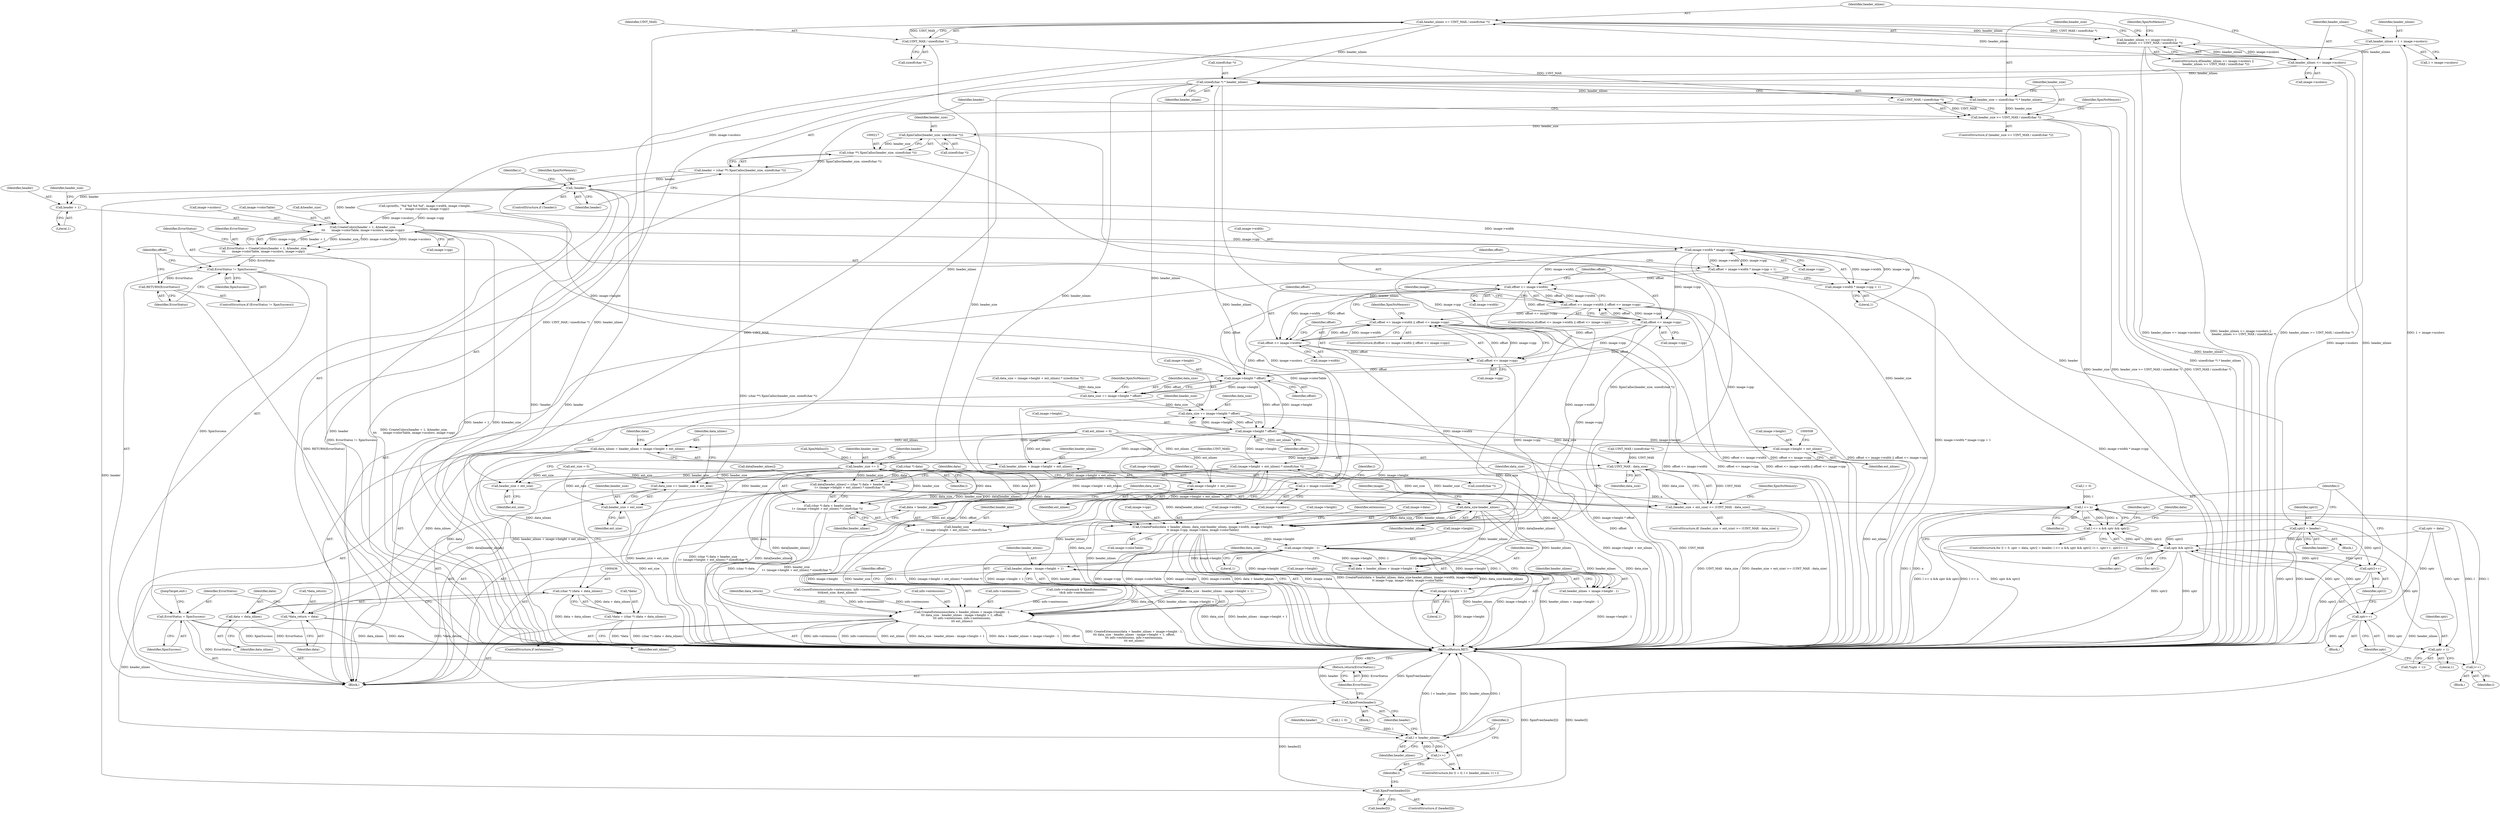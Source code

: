 digraph "0_libXpm_d1167418f0fd02a27f617ec5afd6db053afbe185@API" {
"1000191" [label="(Call,header_nlines >= UINT_MAX / sizeof(char *))"];
"1000186" [label="(Call,header_nlines <= image->ncolors)"];
"1000177" [label="(Call,header_nlines = 1 + image->ncolors)"];
"1000193" [label="(Call,UINT_MAX / sizeof(char *))"];
"1000185" [label="(Call,header_nlines <= image->ncolors ||\n       header_nlines >= UINT_MAX / sizeof(char *))"];
"1000201" [label="(Call,sizeof(char *) * header_nlines)"];
"1000199" [label="(Call,header_size = sizeof(char *) * header_nlines)"];
"1000206" [label="(Call,header_size >= UINT_MAX / sizeof(char *))"];
"1000218" [label="(Call,XpmCalloc(header_size, sizeof(char *)))"];
"1000216" [label="(Call,(char **) XpmCalloc(header_size, sizeof(char *)))"];
"1000214" [label="(Call,header = (char **) XpmCalloc(header_size, sizeof(char *)))"];
"1000223" [label="(Call,!header)"];
"1000309" [label="(Call,CreateColors(header + 1, &header_size,\n\t\t\t       image->colorTable, image->ncolors, image->cpp))"];
"1000307" [label="(Call,ErrorStatus = CreateColors(header + 1, &header_size,\n\t\t\t       image->colorTable, image->ncolors, image->cpp))"];
"1000325" [label="(Call,ErrorStatus != XpmSuccess)"];
"1000328" [label="(Call,RETURN(ErrorStatus))"];
"1000564" [label="(Call,ErrorStatus = XpmSuccess)"];
"1000590" [label="(Return,return(ErrorStatus);)"];
"1000333" [label="(Call,image->width * image->cpp)"];
"1000330" [label="(Call,offset = image->width * image->cpp + 1)"];
"1000343" [label="(Call,offset <= image->width)"];
"1000342" [label="(Call,offset <= image->width || offset <= image->cpp)"];
"1000354" [label="(Call,offset <= image->width || offset <= image->cpp)"];
"1000348" [label="(Call,offset <= image->cpp)"];
"1000355" [label="(Call,offset <= image->width)"];
"1000360" [label="(Call,offset <= image->cpp)"];
"1000394" [label="(Call,image->height * offset)"];
"1000392" [label="(Call,data_size += image->height * offset)"];
"1000401" [label="(Call,data_size += image->height * offset)"];
"1000413" [label="(Call,UINT_MAX - data_size)"];
"1000409" [label="(Call,(header_size + ext_size) >= (UINT_MAX - data_size))"];
"1000418" [label="(Call,data_size += header_size + ext_size)"];
"1000513" [label="(Call,data_size-header_nlines)"];
"1000509" [label="(Call,CreatePixels(data + header_nlines, data_size-header_nlines, image->width, image->height,\n\t\t image->cpp, image->data, image->colorTable))"];
"1000538" [label="(Call,image->height - 1)"];
"1000533" [label="(Call,CreateExtensions(data + header_nlines + image->height - 1,\n\t\t\t data_size - header_nlines - image->height + 1, offset,\n\t\t\t info->extensions, info->nextensions,\n\t\t\t ext_nlines))"];
"1000534" [label="(Call,data + header_nlines + image->height - 1)"];
"1000536" [label="(Call,header_nlines + image->height - 1)"];
"1000545" [label="(Call,header_nlines - image->height + 1)"];
"1000543" [label="(Call,data_size - header_nlines - image->height + 1)"];
"1000575" [label="(Call,l < header_nlines)"];
"1000578" [label="(Call,l++)"];
"1000547" [label="(Call,image->height + 1)"];
"1000403" [label="(Call,image->height * offset)"];
"1000423" [label="(Call,data_nlines = header_nlines + image->height + ext_nlines)"];
"1000435" [label="(Call,(char *) (data + data_nlines))"];
"1000432" [label="(Call,*data = (char *) (data + data_nlines))"];
"1000437" [label="(Call,data + data_nlines)"];
"1000425" [label="(Call,header_nlines + image->height + ext_nlines)"];
"1000427" [label="(Call,image->height + ext_nlines)"];
"1000501" [label="(Call,(image->height + ext_nlines) * sizeof(char *))"];
"1000491" [label="(Call,data[header_nlines] = (char *) data + header_size\n\t+ (image->height + ext_nlines) * sizeof(char *))"];
"1000510" [label="(Call,data + header_nlines)"];
"1000560" [label="(Call,*data_return = data)"];
"1000495" [label="(Call,(char *) data + header_size\n\t+ (image->height + ext_nlines) * sizeof(char *))"];
"1000499" [label="(Call,header_size\n\t+ (image->height + ext_nlines) * sizeof(char *))"];
"1000502" [label="(Call,image->height + ext_nlines)"];
"1000332" [label="(Call,image->width * image->cpp + 1)"];
"1000440" [label="(Call,n = image->ncolors)"];
"1000458" [label="(Call,l <= n)"];
"1000457" [label="(Call,l <= n && sptr && sptr2)"];
"1000465" [label="(Call,l++)"];
"1000310" [label="(Call,header + 1)"];
"1000454" [label="(Call,sptr2 = header)"];
"1000461" [label="(Call,sptr && sptr2)"];
"1000468" [label="(Call,sptr++)"];
"1000480" [label="(Call,sptr + 1)"];
"1000470" [label="(Call,sptr2++)"];
"1000584" [label="(Call,XpmFree(header[l]))"];
"1000588" [label="(Call,XpmFree(header))"];
"1000300" [label="(Call,header_size += l)"];
"1000410" [label="(Call,header_size + ext_size)"];
"1000420" [label="(Call,header_size + ext_size)"];
"1000177" [label="(Call,header_nlines = 1 + image->ncolors)"];
"1000585" [label="(Call,header[l])"];
"1000355" [label="(Call,offset <= image->width)"];
"1000482" [label="(Literal,1)"];
"1000435" [label="(Call,(char *) (data + data_nlines))"];
"1000321" [label="(Call,image->cpp)"];
"1000200" [label="(Identifier,header_size)"];
"1000222" [label="(ControlStructure,if (!header))"];
"1000332" [label="(Call,image->width * image->cpp + 1)"];
"1000500" [label="(Identifier,header_size)"];
"1000314" [label="(Identifier,header_size)"];
"1000432" [label="(Call,*data = (char *) (data + data_nlines))"];
"1000481" [label="(Identifier,sptr)"];
"1000207" [label="(Identifier,header_size)"];
"1000495" [label="(Call,(char *) data + header_size\n\t+ (image->height + ext_nlines) * sizeof(char *))"];
"1000442" [label="(Call,image->ncolors)"];
"1000547" [label="(Call,image->height + 1)"];
"1000348" [label="(Call,offset <= image->cpp)"];
"1000344" [label="(Identifier,offset)"];
"1000544" [label="(Identifier,data_size)"];
"1000404" [label="(Call,image->height)"];
"1000491" [label="(Call,data[header_nlines] = (char *) data + header_size\n\t+ (image->height + ext_nlines) * sizeof(char *))"];
"1000543" [label="(Call,data_size - header_nlines - image->height + 1)"];
"1000433" [label="(Call,*data)"];
"1000545" [label="(Call,header_nlines - image->height + 1)"];
"1000331" [label="(Identifier,offset)"];
"1000507" [label="(Call,sizeof(char *))"];
"1000499" [label="(Call,header_size\n\t+ (image->height + ext_nlines) * sizeof(char *))"];
"1000463" [label="(Identifier,sptr2)"];
"1000178" [label="(Identifier,header_nlines)"];
"1000413" [label="(Call,UINT_MAX - data_size)"];
"1000199" [label="(Call,header_size = sizeof(char *) * header_nlines)"];
"1000522" [label="(Call,image->cpp)"];
"1000580" [label="(ControlStructure,if (header[l]))"];
"1000137" [label="(Call,ext_size = 0)"];
"1000567" [label="(JumpTarget,exit:)"];
"1000516" [label="(Call,image->width)"];
"1000188" [label="(Call,image->ncolors)"];
"1000455" [label="(Identifier,sptr2)"];
"1000410" [label="(Call,header_size + ext_size)"];
"1000305" [label="(Identifier,header)"];
"1000228" [label="(Identifier,s)"];
"1000309" [label="(Call,CreateColors(header + 1, &header_size,\n\t\t\t       image->colorTable, image->ncolors, image->cpp))"];
"1000337" [label="(Call,image->cpp)"];
"1000422" [label="(Identifier,ext_size)"];
"1000356" [label="(Identifier,offset)"];
"1000333" [label="(Call,image->width * image->cpp)"];
"1000371" [label="(Identifier,image)"];
"1000424" [label="(Identifier,data_nlines)"];
"1000561" [label="(Call,*data_return)"];
"1000311" [label="(Identifier,header)"];
"1000343" [label="(Call,offset <= image->width)"];
"1000292" [label="(Call,XpmMalloc(l))"];
"1000219" [label="(Identifier,header_size)"];
"1000328" [label="(Call,RETURN(ErrorStatus))"];
"1000445" [label="(ControlStructure,for (l = 0, sptr = data, sptr2 = header; l <= n && sptr && sptr2; l++, sptr++, sptr2++))"];
"1000394" [label="(Call,image->height * offset)"];
"1000465" [label="(Call,l++)"];
"1000230" [label="(Call,sprintf(s, \"%d %d %d %d\", image->width, image->height,\n\t    image->ncolors, image->cpp))"];
"1000589" [label="(Identifier,header)"];
"1000450" [label="(Block,)"];
"1000310" [label="(Call,header + 1)"];
"1000195" [label="(Call,sizeof(char *))"];
"1000403" [label="(Call,image->height * offset)"];
"1000536" [label="(Call,header_nlines + image->height - 1)"];
"1000179" [label="(Call,1 + image->ncolors)"];
"1000329" [label="(Identifier,ErrorStatus)"];
"1000393" [label="(Identifier,data_size)"];
"1000501" [label="(Call,(image->height + ext_nlines) * sizeof(char *))"];
"1000560" [label="(Call,*data_return = data)"];
"1000325" [label="(Call,ErrorStatus != XpmSuccess)"];
"1000398" [label="(Identifier,offset)"];
"1000205" [label="(ControlStructure,if (header_size >= UINT_MAX / sizeof(char *)))"];
"1000451" [label="(Call,sptr = data)"];
"1000407" [label="(Identifier,offset)"];
"1000419" [label="(Identifier,data_size)"];
"1000313" [label="(Call,&header_size)"];
"1000519" [label="(Call,image->height)"];
"1000434" [label="(Identifier,data)"];
"1000509" [label="(Call,CreatePixels(data + header_nlines, data_size-header_nlines, image->width, image->height,\n\t\t image->cpp, image->data, image->colorTable))"];
"1000466" [label="(Identifier,l)"];
"1000479" [label="(Call,*(sptr + 1))"];
"1000470" [label="(Call,sptr2++)"];
"1000226" [label="(Identifier,XpmNoMemory)"];
"1000551" [label="(Literal,1)"];
"1000440" [label="(Call,n = image->ncolors)"];
"1000459" [label="(Identifier,l)"];
"1000462" [label="(Identifier,sptr)"];
"1000334" [label="(Call,image->width)"];
"1000469" [label="(Identifier,sptr)"];
"1000202" [label="(Call,sizeof(char *))"];
"1000533" [label="(Call,CreateExtensions(data + header_nlines + image->height - 1,\n\t\t\t data_size - header_nlines - image->height + 1, offset,\n\t\t\t info->extensions, info->nextensions,\n\t\t\t ext_nlines))"];
"1000538" [label="(Call,image->height - 1)"];
"1000302" [label="(Identifier,l)"];
"1000438" [label="(Identifier,data)"];
"1000308" [label="(Identifier,ErrorStatus)"];
"1000216" [label="(Call,(char **) XpmCalloc(header_size, sizeof(char *)))"];
"1000590" [label="(Return,return(ErrorStatus);)"];
"1000475" [label="(Identifier,sptr)"];
"1000576" [label="(Identifier,l)"];
"1000184" [label="(ControlStructure,if(header_nlines <= image->ncolors ||\n       header_nlines >= UINT_MAX / sizeof(char *)))"];
"1000141" [label="(Call,ext_nlines = 0)"];
"1000117" [label="(Block,)"];
"1000535" [label="(Identifier,data)"];
"1000582" [label="(Identifier,header)"];
"1000460" [label="(Identifier,n)"];
"1000532" [label="(Identifier,extensions)"];
"1000191" [label="(Call,header_nlines >= UINT_MAX / sizeof(char *))"];
"1000392" [label="(Call,data_size += image->height * offset)"];
"1000301" [label="(Identifier,header_size)"];
"1000441" [label="(Identifier,n)"];
"1000345" [label="(Call,image->width)"];
"1000380" [label="(Call,data_size = (image->height + ext_nlines) * sizeof(char *))"];
"1000395" [label="(Call,image->height)"];
"1000575" [label="(Call,l < header_nlines)"];
"1000307" [label="(Call,ErrorStatus = CreateColors(header + 1, &header_size,\n\t\t\t       image->colorTable, image->ncolors, image->cpp))"];
"1000318" [label="(Call,image->ncolors)"];
"1000414" [label="(Identifier,UINT_MAX)"];
"1000324" [label="(ControlStructure,if (ErrorStatus != XpmSuccess))"];
"1000563" [label="(Identifier,data)"];
"1000192" [label="(Identifier,header_nlines)"];
"1000493" [label="(Identifier,data)"];
"1000457" [label="(Call,l <= n && sptr && sptr2)"];
"1000542" [label="(Literal,1)"];
"1000588" [label="(Call,XpmFree(header))"];
"1000565" [label="(Identifier,ErrorStatus)"];
"1000458" [label="(Call,l <= n)"];
"1000213" [label="(Identifier,XpmNoMemory)"];
"1000456" [label="(Identifier,header)"];
"1000480" [label="(Call,sptr + 1)"];
"1000546" [label="(Identifier,header_nlines)"];
"1000198" [label="(Identifier,XpmNoMemory)"];
"1000426" [label="(Identifier,header_nlines)"];
"1000208" [label="(Call,UINT_MAX / sizeof(char *))"];
"1000418" [label="(Call,data_size += header_size + ext_size)"];
"1000186" [label="(Call,header_nlines <= image->ncolors)"];
"1000315" [label="(Call,image->colorTable)"];
"1000193" [label="(Call,UINT_MAX / sizeof(char *))"];
"1000362" [label="(Call,image->cpp)"];
"1000330" [label="(Call,offset = image->width * image->cpp + 1)"];
"1000400" [label="(Identifier,XpmNoMemory)"];
"1000566" [label="(Identifier,XpmSuccess)"];
"1000366" [label="(Identifier,XpmNoMemory)"];
"1000215" [label="(Identifier,header)"];
"1000512" [label="(Identifier,header_nlines)"];
"1000411" [label="(Identifier,header_size)"];
"1000326" [label="(Identifier,ErrorStatus)"];
"1000454" [label="(Call,sptr2 = header)"];
"1000537" [label="(Identifier,header_nlines)"];
"1000492" [label="(Call,data[header_nlines])"];
"1000511" [label="(Identifier,data)"];
"1000412" [label="(Identifier,ext_size)"];
"1000548" [label="(Call,image->height)"];
"1000185" [label="(Call,header_nlines <= image->ncolors ||\n       header_nlines >= UINT_MAX / sizeof(char *))"];
"1000539" [label="(Call,image->height)"];
"1000423" [label="(Call,data_nlines = header_nlines + image->height + ext_nlines)"];
"1000360" [label="(Call,offset <= image->cpp)"];
"1000417" [label="(Identifier,XpmNoMemory)"];
"1000420" [label="(Call,header_size + ext_size)"];
"1000556" [label="(Call,info->nextensions)"];
"1000341" [label="(ControlStructure,if(offset <= image->width || offset <= image->cpp))"];
"1000204" [label="(Identifier,header_nlines)"];
"1000220" [label="(Call,sizeof(char *))"];
"1000350" [label="(Call,image->cpp)"];
"1000201" [label="(Call,sizeof(char *) * header_nlines)"];
"1000155" [label="(Call,(info->valuemask & XpmExtensions)\n\t&& info->nextensions)"];
"1000431" [label="(Identifier,ext_nlines)"];
"1000572" [label="(Call,l = 0)"];
"1000349" [label="(Identifier,offset)"];
"1000300" [label="(Call,header_size += l)"];
"1000531" [label="(ControlStructure,if (extensions))"];
"1000428" [label="(Call,image->height)"];
"1000401" [label="(Call,data_size += image->height * offset)"];
"1000591" [label="(Identifier,ErrorStatus)"];
"1000357" [label="(Call,image->width)"];
"1000592" [label="(MethodReturn,RET)"];
"1000223" [label="(Call,!header)"];
"1000525" [label="(Call,image->data)"];
"1000559" [label="(Identifier,ext_nlines)"];
"1000513" [label="(Call,data_size-header_nlines)"];
"1000415" [label="(Identifier,data_size)"];
"1000194" [label="(Identifier,UINT_MAX)"];
"1000562" [label="(Identifier,data_return)"];
"1000218" [label="(Call,XpmCalloc(header_size, sizeof(char *)))"];
"1000214" [label="(Call,header = (char **) XpmCalloc(header_size, sizeof(char *)))"];
"1000166" [label="(Call,CountExtensions(info->extensions, info->nextensions,\n\t\t\t&ext_size, &ext_nlines))"];
"1000437" [label="(Call,data + data_nlines)"];
"1000448" [label="(Identifier,l)"];
"1000570" [label="(Block,)"];
"1000327" [label="(Identifier,XpmSuccess)"];
"1000206" [label="(Call,header_size >= UINT_MAX / sizeof(char *))"];
"1000553" [label="(Call,info->extensions)"];
"1000187" [label="(Identifier,header_nlines)"];
"1000571" [label="(ControlStructure,for (l = 0; l < header_nlines; l++))"];
"1000496" [label="(Call,(char *) data)"];
"1000464" [label="(Block,)"];
"1000471" [label="(Identifier,sptr2)"];
"1000514" [label="(Identifier,data_size)"];
"1000502" [label="(Call,image->height + ext_nlines)"];
"1000361" [label="(Identifier,offset)"];
"1000564" [label="(Call,ErrorStatus = XpmSuccess)"];
"1000408" [label="(ControlStructure,if( (header_size + ext_size) >= (UINT_MAX - data_size) ))"];
"1000517" [label="(Identifier,image)"];
"1000224" [label="(Identifier,header)"];
"1000354" [label="(Call,offset <= image->width || offset <= image->cpp)"];
"1000579" [label="(Identifier,l)"];
"1000427" [label="(Call,image->height + ext_nlines)"];
"1000425" [label="(Call,header_nlines + image->height + ext_nlines)"];
"1000447" [label="(Call,l = 0)"];
"1000342" [label="(Call,offset <= image->width || offset <= image->cpp)"];
"1000461" [label="(Call,sptr && sptr2)"];
"1000468" [label="(Call,sptr++)"];
"1000584" [label="(Call,XpmFree(header[l]))"];
"1000374" [label="(Call,UINT_MAX / sizeof(char *))"];
"1000503" [label="(Call,image->height)"];
"1000506" [label="(Identifier,ext_nlines)"];
"1000510" [label="(Call,data + header_nlines)"];
"1000312" [label="(Literal,1)"];
"1000467" [label="(Block,)"];
"1000340" [label="(Literal,1)"];
"1000402" [label="(Identifier,data_size)"];
"1000552" [label="(Identifier,offset)"];
"1000439" [label="(Identifier,data_nlines)"];
"1000353" [label="(ControlStructure,if(offset <= image->width || offset <= image->cpp))"];
"1000515" [label="(Identifier,header_nlines)"];
"1000578" [label="(Call,l++)"];
"1000409" [label="(Call,(header_size + ext_size) >= (UINT_MAX - data_size))"];
"1000528" [label="(Call,image->colorTable)"];
"1000421" [label="(Identifier,header_size)"];
"1000534" [label="(Call,data + header_nlines + image->height - 1)"];
"1000577" [label="(Identifier,header_nlines)"];
"1000191" -> "1000185"  [label="AST: "];
"1000191" -> "1000193"  [label="CFG: "];
"1000192" -> "1000191"  [label="AST: "];
"1000193" -> "1000191"  [label="AST: "];
"1000185" -> "1000191"  [label="CFG: "];
"1000191" -> "1000592"  [label="DDG: UINT_MAX / sizeof(char *)"];
"1000191" -> "1000592"  [label="DDG: header_nlines"];
"1000191" -> "1000185"  [label="DDG: header_nlines"];
"1000191" -> "1000185"  [label="DDG: UINT_MAX / sizeof(char *)"];
"1000186" -> "1000191"  [label="DDG: header_nlines"];
"1000193" -> "1000191"  [label="DDG: UINT_MAX"];
"1000191" -> "1000201"  [label="DDG: header_nlines"];
"1000186" -> "1000185"  [label="AST: "];
"1000186" -> "1000188"  [label="CFG: "];
"1000187" -> "1000186"  [label="AST: "];
"1000188" -> "1000186"  [label="AST: "];
"1000192" -> "1000186"  [label="CFG: "];
"1000185" -> "1000186"  [label="CFG: "];
"1000186" -> "1000592"  [label="DDG: image->ncolors"];
"1000186" -> "1000592"  [label="DDG: header_nlines"];
"1000186" -> "1000185"  [label="DDG: header_nlines"];
"1000186" -> "1000185"  [label="DDG: image->ncolors"];
"1000177" -> "1000186"  [label="DDG: header_nlines"];
"1000186" -> "1000201"  [label="DDG: header_nlines"];
"1000186" -> "1000230"  [label="DDG: image->ncolors"];
"1000177" -> "1000117"  [label="AST: "];
"1000177" -> "1000179"  [label="CFG: "];
"1000178" -> "1000177"  [label="AST: "];
"1000179" -> "1000177"  [label="AST: "];
"1000187" -> "1000177"  [label="CFG: "];
"1000177" -> "1000592"  [label="DDG: 1 + image->ncolors"];
"1000193" -> "1000195"  [label="CFG: "];
"1000194" -> "1000193"  [label="AST: "];
"1000195" -> "1000193"  [label="AST: "];
"1000193" -> "1000592"  [label="DDG: UINT_MAX"];
"1000193" -> "1000208"  [label="DDG: UINT_MAX"];
"1000185" -> "1000184"  [label="AST: "];
"1000198" -> "1000185"  [label="CFG: "];
"1000200" -> "1000185"  [label="CFG: "];
"1000185" -> "1000592"  [label="DDG: header_nlines <= image->ncolors"];
"1000185" -> "1000592"  [label="DDG: header_nlines <= image->ncolors ||\n       header_nlines >= UINT_MAX / sizeof(char *)"];
"1000185" -> "1000592"  [label="DDG: header_nlines >= UINT_MAX / sizeof(char *)"];
"1000201" -> "1000199"  [label="AST: "];
"1000201" -> "1000204"  [label="CFG: "];
"1000202" -> "1000201"  [label="AST: "];
"1000204" -> "1000201"  [label="AST: "];
"1000199" -> "1000201"  [label="CFG: "];
"1000201" -> "1000592"  [label="DDG: header_nlines"];
"1000201" -> "1000199"  [label="DDG: header_nlines"];
"1000201" -> "1000423"  [label="DDG: header_nlines"];
"1000201" -> "1000425"  [label="DDG: header_nlines"];
"1000201" -> "1000509"  [label="DDG: header_nlines"];
"1000201" -> "1000510"  [label="DDG: header_nlines"];
"1000201" -> "1000513"  [label="DDG: header_nlines"];
"1000199" -> "1000117"  [label="AST: "];
"1000200" -> "1000199"  [label="AST: "];
"1000207" -> "1000199"  [label="CFG: "];
"1000199" -> "1000592"  [label="DDG: sizeof(char *) * header_nlines"];
"1000199" -> "1000206"  [label="DDG: header_size"];
"1000206" -> "1000205"  [label="AST: "];
"1000206" -> "1000208"  [label="CFG: "];
"1000207" -> "1000206"  [label="AST: "];
"1000208" -> "1000206"  [label="AST: "];
"1000213" -> "1000206"  [label="CFG: "];
"1000215" -> "1000206"  [label="CFG: "];
"1000206" -> "1000592"  [label="DDG: header_size >= UINT_MAX / sizeof(char *)"];
"1000206" -> "1000592"  [label="DDG: UINT_MAX / sizeof(char *)"];
"1000206" -> "1000592"  [label="DDG: header_size"];
"1000208" -> "1000206"  [label="DDG: UINT_MAX"];
"1000206" -> "1000218"  [label="DDG: header_size"];
"1000218" -> "1000216"  [label="AST: "];
"1000218" -> "1000220"  [label="CFG: "];
"1000219" -> "1000218"  [label="AST: "];
"1000220" -> "1000218"  [label="AST: "];
"1000216" -> "1000218"  [label="CFG: "];
"1000218" -> "1000592"  [label="DDG: header_size"];
"1000218" -> "1000216"  [label="DDG: header_size"];
"1000218" -> "1000300"  [label="DDG: header_size"];
"1000216" -> "1000214"  [label="AST: "];
"1000217" -> "1000216"  [label="AST: "];
"1000214" -> "1000216"  [label="CFG: "];
"1000216" -> "1000592"  [label="DDG: XpmCalloc(header_size, sizeof(char *))"];
"1000216" -> "1000214"  [label="DDG: XpmCalloc(header_size, sizeof(char *))"];
"1000214" -> "1000117"  [label="AST: "];
"1000215" -> "1000214"  [label="AST: "];
"1000224" -> "1000214"  [label="CFG: "];
"1000214" -> "1000592"  [label="DDG: (char **) XpmCalloc(header_size, sizeof(char *))"];
"1000214" -> "1000223"  [label="DDG: header"];
"1000223" -> "1000222"  [label="AST: "];
"1000223" -> "1000224"  [label="CFG: "];
"1000224" -> "1000223"  [label="AST: "];
"1000226" -> "1000223"  [label="CFG: "];
"1000228" -> "1000223"  [label="CFG: "];
"1000223" -> "1000592"  [label="DDG: !header"];
"1000223" -> "1000592"  [label="DDG: header"];
"1000223" -> "1000309"  [label="DDG: header"];
"1000223" -> "1000310"  [label="DDG: header"];
"1000223" -> "1000454"  [label="DDG: header"];
"1000223" -> "1000584"  [label="DDG: header"];
"1000223" -> "1000588"  [label="DDG: header"];
"1000309" -> "1000307"  [label="AST: "];
"1000309" -> "1000321"  [label="CFG: "];
"1000310" -> "1000309"  [label="AST: "];
"1000313" -> "1000309"  [label="AST: "];
"1000315" -> "1000309"  [label="AST: "];
"1000318" -> "1000309"  [label="AST: "];
"1000321" -> "1000309"  [label="AST: "];
"1000307" -> "1000309"  [label="CFG: "];
"1000309" -> "1000592"  [label="DDG: header + 1"];
"1000309" -> "1000592"  [label="DDG: &header_size"];
"1000309" -> "1000307"  [label="DDG: image->cpp"];
"1000309" -> "1000307"  [label="DDG: header + 1"];
"1000309" -> "1000307"  [label="DDG: &header_size"];
"1000309" -> "1000307"  [label="DDG: image->colorTable"];
"1000309" -> "1000307"  [label="DDG: image->ncolors"];
"1000230" -> "1000309"  [label="DDG: image->ncolors"];
"1000230" -> "1000309"  [label="DDG: image->cpp"];
"1000309" -> "1000333"  [label="DDG: image->cpp"];
"1000309" -> "1000440"  [label="DDG: image->ncolors"];
"1000309" -> "1000509"  [label="DDG: image->colorTable"];
"1000307" -> "1000117"  [label="AST: "];
"1000308" -> "1000307"  [label="AST: "];
"1000326" -> "1000307"  [label="CFG: "];
"1000307" -> "1000592"  [label="DDG: CreateColors(header + 1, &header_size,\n\t\t\t       image->colorTable, image->ncolors, image->cpp)"];
"1000307" -> "1000325"  [label="DDG: ErrorStatus"];
"1000325" -> "1000324"  [label="AST: "];
"1000325" -> "1000327"  [label="CFG: "];
"1000326" -> "1000325"  [label="AST: "];
"1000327" -> "1000325"  [label="AST: "];
"1000329" -> "1000325"  [label="CFG: "];
"1000331" -> "1000325"  [label="CFG: "];
"1000325" -> "1000592"  [label="DDG: ErrorStatus != XpmSuccess"];
"1000325" -> "1000328"  [label="DDG: ErrorStatus"];
"1000325" -> "1000564"  [label="DDG: XpmSuccess"];
"1000328" -> "1000324"  [label="AST: "];
"1000328" -> "1000329"  [label="CFG: "];
"1000329" -> "1000328"  [label="AST: "];
"1000331" -> "1000328"  [label="CFG: "];
"1000328" -> "1000592"  [label="DDG: RETURN(ErrorStatus)"];
"1000564" -> "1000117"  [label="AST: "];
"1000564" -> "1000566"  [label="CFG: "];
"1000565" -> "1000564"  [label="AST: "];
"1000566" -> "1000564"  [label="AST: "];
"1000567" -> "1000564"  [label="CFG: "];
"1000564" -> "1000592"  [label="DDG: XpmSuccess"];
"1000564" -> "1000592"  [label="DDG: ErrorStatus"];
"1000564" -> "1000590"  [label="DDG: ErrorStatus"];
"1000590" -> "1000117"  [label="AST: "];
"1000590" -> "1000591"  [label="CFG: "];
"1000591" -> "1000590"  [label="AST: "];
"1000592" -> "1000590"  [label="CFG: "];
"1000590" -> "1000592"  [label="DDG: <RET>"];
"1000591" -> "1000590"  [label="DDG: ErrorStatus"];
"1000333" -> "1000332"  [label="AST: "];
"1000333" -> "1000337"  [label="CFG: "];
"1000334" -> "1000333"  [label="AST: "];
"1000337" -> "1000333"  [label="AST: "];
"1000340" -> "1000333"  [label="CFG: "];
"1000333" -> "1000330"  [label="DDG: image->width"];
"1000333" -> "1000330"  [label="DDG: image->cpp"];
"1000333" -> "1000332"  [label="DDG: image->width"];
"1000333" -> "1000332"  [label="DDG: image->cpp"];
"1000230" -> "1000333"  [label="DDG: image->width"];
"1000333" -> "1000343"  [label="DDG: image->width"];
"1000333" -> "1000348"  [label="DDG: image->cpp"];
"1000333" -> "1000360"  [label="DDG: image->cpp"];
"1000333" -> "1000509"  [label="DDG: image->cpp"];
"1000330" -> "1000117"  [label="AST: "];
"1000330" -> "1000332"  [label="CFG: "];
"1000331" -> "1000330"  [label="AST: "];
"1000332" -> "1000330"  [label="AST: "];
"1000344" -> "1000330"  [label="CFG: "];
"1000330" -> "1000592"  [label="DDG: image->width * image->cpp + 1"];
"1000330" -> "1000343"  [label="DDG: offset"];
"1000343" -> "1000342"  [label="AST: "];
"1000343" -> "1000345"  [label="CFG: "];
"1000344" -> "1000343"  [label="AST: "];
"1000345" -> "1000343"  [label="AST: "];
"1000349" -> "1000343"  [label="CFG: "];
"1000342" -> "1000343"  [label="CFG: "];
"1000343" -> "1000342"  [label="DDG: offset"];
"1000343" -> "1000342"  [label="DDG: image->width"];
"1000343" -> "1000348"  [label="DDG: offset"];
"1000343" -> "1000355"  [label="DDG: offset"];
"1000343" -> "1000355"  [label="DDG: image->width"];
"1000343" -> "1000394"  [label="DDG: offset"];
"1000343" -> "1000509"  [label="DDG: image->width"];
"1000342" -> "1000341"  [label="AST: "];
"1000342" -> "1000348"  [label="CFG: "];
"1000348" -> "1000342"  [label="AST: "];
"1000356" -> "1000342"  [label="CFG: "];
"1000371" -> "1000342"  [label="CFG: "];
"1000342" -> "1000592"  [label="DDG: offset <= image->width"];
"1000342" -> "1000592"  [label="DDG: offset <= image->cpp"];
"1000342" -> "1000592"  [label="DDG: offset <= image->width || offset <= image->cpp"];
"1000348" -> "1000342"  [label="DDG: offset"];
"1000348" -> "1000342"  [label="DDG: image->cpp"];
"1000342" -> "1000354"  [label="DDG: offset <= image->cpp"];
"1000354" -> "1000353"  [label="AST: "];
"1000354" -> "1000355"  [label="CFG: "];
"1000354" -> "1000360"  [label="CFG: "];
"1000355" -> "1000354"  [label="AST: "];
"1000360" -> "1000354"  [label="AST: "];
"1000366" -> "1000354"  [label="CFG: "];
"1000371" -> "1000354"  [label="CFG: "];
"1000354" -> "1000592"  [label="DDG: offset <= image->cpp"];
"1000354" -> "1000592"  [label="DDG: offset <= image->width || offset <= image->cpp"];
"1000354" -> "1000592"  [label="DDG: offset <= image->width"];
"1000355" -> "1000354"  [label="DDG: offset"];
"1000355" -> "1000354"  [label="DDG: image->width"];
"1000360" -> "1000354"  [label="DDG: offset"];
"1000360" -> "1000354"  [label="DDG: image->cpp"];
"1000348" -> "1000350"  [label="CFG: "];
"1000349" -> "1000348"  [label="AST: "];
"1000350" -> "1000348"  [label="AST: "];
"1000348" -> "1000355"  [label="DDG: offset"];
"1000348" -> "1000360"  [label="DDG: image->cpp"];
"1000348" -> "1000394"  [label="DDG: offset"];
"1000348" -> "1000509"  [label="DDG: image->cpp"];
"1000355" -> "1000357"  [label="CFG: "];
"1000356" -> "1000355"  [label="AST: "];
"1000357" -> "1000355"  [label="AST: "];
"1000361" -> "1000355"  [label="CFG: "];
"1000355" -> "1000360"  [label="DDG: offset"];
"1000355" -> "1000394"  [label="DDG: offset"];
"1000355" -> "1000509"  [label="DDG: image->width"];
"1000360" -> "1000362"  [label="CFG: "];
"1000361" -> "1000360"  [label="AST: "];
"1000362" -> "1000360"  [label="AST: "];
"1000360" -> "1000394"  [label="DDG: offset"];
"1000360" -> "1000509"  [label="DDG: image->cpp"];
"1000394" -> "1000392"  [label="AST: "];
"1000394" -> "1000398"  [label="CFG: "];
"1000395" -> "1000394"  [label="AST: "];
"1000398" -> "1000394"  [label="AST: "];
"1000392" -> "1000394"  [label="CFG: "];
"1000394" -> "1000392"  [label="DDG: image->height"];
"1000394" -> "1000392"  [label="DDG: offset"];
"1000230" -> "1000394"  [label="DDG: image->height"];
"1000394" -> "1000403"  [label="DDG: image->height"];
"1000394" -> "1000403"  [label="DDG: offset"];
"1000392" -> "1000117"  [label="AST: "];
"1000393" -> "1000392"  [label="AST: "];
"1000400" -> "1000392"  [label="CFG: "];
"1000380" -> "1000392"  [label="DDG: data_size"];
"1000392" -> "1000401"  [label="DDG: data_size"];
"1000401" -> "1000117"  [label="AST: "];
"1000401" -> "1000403"  [label="CFG: "];
"1000402" -> "1000401"  [label="AST: "];
"1000403" -> "1000401"  [label="AST: "];
"1000411" -> "1000401"  [label="CFG: "];
"1000401" -> "1000592"  [label="DDG: image->height * offset"];
"1000403" -> "1000401"  [label="DDG: image->height"];
"1000403" -> "1000401"  [label="DDG: offset"];
"1000401" -> "1000413"  [label="DDG: data_size"];
"1000413" -> "1000409"  [label="AST: "];
"1000413" -> "1000415"  [label="CFG: "];
"1000414" -> "1000413"  [label="AST: "];
"1000415" -> "1000413"  [label="AST: "];
"1000409" -> "1000413"  [label="CFG: "];
"1000413" -> "1000592"  [label="DDG: UINT_MAX"];
"1000413" -> "1000409"  [label="DDG: UINT_MAX"];
"1000413" -> "1000409"  [label="DDG: data_size"];
"1000374" -> "1000413"  [label="DDG: UINT_MAX"];
"1000413" -> "1000418"  [label="DDG: data_size"];
"1000409" -> "1000408"  [label="AST: "];
"1000410" -> "1000409"  [label="AST: "];
"1000417" -> "1000409"  [label="CFG: "];
"1000419" -> "1000409"  [label="CFG: "];
"1000409" -> "1000592"  [label="DDG: (header_size + ext_size) >= (UINT_MAX - data_size)"];
"1000409" -> "1000592"  [label="DDG: UINT_MAX - data_size"];
"1000300" -> "1000409"  [label="DDG: header_size"];
"1000137" -> "1000409"  [label="DDG: ext_size"];
"1000418" -> "1000117"  [label="AST: "];
"1000418" -> "1000420"  [label="CFG: "];
"1000419" -> "1000418"  [label="AST: "];
"1000420" -> "1000418"  [label="AST: "];
"1000424" -> "1000418"  [label="CFG: "];
"1000418" -> "1000592"  [label="DDG: header_size + ext_size"];
"1000300" -> "1000418"  [label="DDG: header_size"];
"1000137" -> "1000418"  [label="DDG: ext_size"];
"1000418" -> "1000513"  [label="DDG: data_size"];
"1000513" -> "1000509"  [label="AST: "];
"1000513" -> "1000515"  [label="CFG: "];
"1000514" -> "1000513"  [label="AST: "];
"1000515" -> "1000513"  [label="AST: "];
"1000517" -> "1000513"  [label="CFG: "];
"1000513" -> "1000592"  [label="DDG: data_size"];
"1000513" -> "1000592"  [label="DDG: header_nlines"];
"1000513" -> "1000509"  [label="DDG: data_size"];
"1000513" -> "1000509"  [label="DDG: header_nlines"];
"1000513" -> "1000533"  [label="DDG: header_nlines"];
"1000513" -> "1000534"  [label="DDG: header_nlines"];
"1000513" -> "1000536"  [label="DDG: header_nlines"];
"1000513" -> "1000543"  [label="DDG: data_size"];
"1000513" -> "1000545"  [label="DDG: header_nlines"];
"1000513" -> "1000575"  [label="DDG: header_nlines"];
"1000509" -> "1000117"  [label="AST: "];
"1000509" -> "1000528"  [label="CFG: "];
"1000510" -> "1000509"  [label="AST: "];
"1000516" -> "1000509"  [label="AST: "];
"1000519" -> "1000509"  [label="AST: "];
"1000522" -> "1000509"  [label="AST: "];
"1000525" -> "1000509"  [label="AST: "];
"1000528" -> "1000509"  [label="AST: "];
"1000532" -> "1000509"  [label="CFG: "];
"1000509" -> "1000592"  [label="DDG: image->data"];
"1000509" -> "1000592"  [label="DDG: CreatePixels(data + header_nlines, data_size-header_nlines, image->width, image->height,\n\t\t image->cpp, image->data, image->colorTable)"];
"1000509" -> "1000592"  [label="DDG: data_size-header_nlines"];
"1000509" -> "1000592"  [label="DDG: image->cpp"];
"1000509" -> "1000592"  [label="DDG: image->colorTable"];
"1000509" -> "1000592"  [label="DDG: image->height"];
"1000509" -> "1000592"  [label="DDG: image->width"];
"1000509" -> "1000592"  [label="DDG: data + header_nlines"];
"1000496" -> "1000509"  [label="DDG: data"];
"1000491" -> "1000509"  [label="DDG: data[header_nlines]"];
"1000403" -> "1000509"  [label="DDG: image->height"];
"1000509" -> "1000538"  [label="DDG: image->height"];
"1000538" -> "1000536"  [label="AST: "];
"1000538" -> "1000542"  [label="CFG: "];
"1000539" -> "1000538"  [label="AST: "];
"1000542" -> "1000538"  [label="AST: "];
"1000536" -> "1000538"  [label="CFG: "];
"1000538" -> "1000533"  [label="DDG: image->height"];
"1000538" -> "1000533"  [label="DDG: 1"];
"1000538" -> "1000534"  [label="DDG: image->height"];
"1000538" -> "1000534"  [label="DDG: 1"];
"1000538" -> "1000536"  [label="DDG: image->height"];
"1000538" -> "1000536"  [label="DDG: 1"];
"1000538" -> "1000545"  [label="DDG: image->height"];
"1000538" -> "1000547"  [label="DDG: image->height"];
"1000533" -> "1000531"  [label="AST: "];
"1000533" -> "1000559"  [label="CFG: "];
"1000534" -> "1000533"  [label="AST: "];
"1000543" -> "1000533"  [label="AST: "];
"1000552" -> "1000533"  [label="AST: "];
"1000553" -> "1000533"  [label="AST: "];
"1000556" -> "1000533"  [label="AST: "];
"1000559" -> "1000533"  [label="AST: "];
"1000562" -> "1000533"  [label="CFG: "];
"1000533" -> "1000592"  [label="DDG: CreateExtensions(data + header_nlines + image->height - 1,\n\t\t\t data_size - header_nlines - image->height + 1, offset,\n\t\t\t info->extensions, info->nextensions,\n\t\t\t ext_nlines)"];
"1000533" -> "1000592"  [label="DDG: info->extensions"];
"1000533" -> "1000592"  [label="DDG: info->nextensions"];
"1000533" -> "1000592"  [label="DDG: ext_nlines"];
"1000533" -> "1000592"  [label="DDG: data_size - header_nlines - image->height + 1"];
"1000533" -> "1000592"  [label="DDG: data + header_nlines + image->height - 1"];
"1000533" -> "1000592"  [label="DDG: offset"];
"1000491" -> "1000533"  [label="DDG: data[header_nlines]"];
"1000496" -> "1000533"  [label="DDG: data"];
"1000543" -> "1000533"  [label="DDG: data_size"];
"1000543" -> "1000533"  [label="DDG: header_nlines - image->height + 1"];
"1000403" -> "1000533"  [label="DDG: offset"];
"1000166" -> "1000533"  [label="DDG: info->extensions"];
"1000166" -> "1000533"  [label="DDG: info->nextensions"];
"1000155" -> "1000533"  [label="DDG: info->nextensions"];
"1000141" -> "1000533"  [label="DDG: ext_nlines"];
"1000534" -> "1000536"  [label="CFG: "];
"1000535" -> "1000534"  [label="AST: "];
"1000536" -> "1000534"  [label="AST: "];
"1000544" -> "1000534"  [label="CFG: "];
"1000534" -> "1000592"  [label="DDG: header_nlines + image->height - 1"];
"1000491" -> "1000534"  [label="DDG: data[header_nlines]"];
"1000496" -> "1000534"  [label="DDG: data"];
"1000537" -> "1000536"  [label="AST: "];
"1000536" -> "1000592"  [label="DDG: image->height - 1"];
"1000545" -> "1000543"  [label="AST: "];
"1000545" -> "1000547"  [label="CFG: "];
"1000546" -> "1000545"  [label="AST: "];
"1000547" -> "1000545"  [label="AST: "];
"1000543" -> "1000545"  [label="CFG: "];
"1000545" -> "1000592"  [label="DDG: header_nlines"];
"1000545" -> "1000592"  [label="DDG: image->height + 1"];
"1000545" -> "1000543"  [label="DDG: header_nlines"];
"1000545" -> "1000543"  [label="DDG: image->height + 1"];
"1000545" -> "1000575"  [label="DDG: header_nlines"];
"1000544" -> "1000543"  [label="AST: "];
"1000552" -> "1000543"  [label="CFG: "];
"1000543" -> "1000592"  [label="DDG: header_nlines - image->height + 1"];
"1000543" -> "1000592"  [label="DDG: data_size"];
"1000575" -> "1000571"  [label="AST: "];
"1000575" -> "1000577"  [label="CFG: "];
"1000576" -> "1000575"  [label="AST: "];
"1000577" -> "1000575"  [label="AST: "];
"1000582" -> "1000575"  [label="CFG: "];
"1000589" -> "1000575"  [label="CFG: "];
"1000575" -> "1000592"  [label="DDG: l < header_nlines"];
"1000575" -> "1000592"  [label="DDG: header_nlines"];
"1000575" -> "1000592"  [label="DDG: l"];
"1000578" -> "1000575"  [label="DDG: l"];
"1000572" -> "1000575"  [label="DDG: l"];
"1000575" -> "1000578"  [label="DDG: l"];
"1000578" -> "1000571"  [label="AST: "];
"1000578" -> "1000579"  [label="CFG: "];
"1000579" -> "1000578"  [label="AST: "];
"1000576" -> "1000578"  [label="CFG: "];
"1000547" -> "1000551"  [label="CFG: "];
"1000548" -> "1000547"  [label="AST: "];
"1000551" -> "1000547"  [label="AST: "];
"1000547" -> "1000592"  [label="DDG: image->height"];
"1000403" -> "1000407"  [label="CFG: "];
"1000404" -> "1000403"  [label="AST: "];
"1000407" -> "1000403"  [label="AST: "];
"1000403" -> "1000592"  [label="DDG: offset"];
"1000403" -> "1000423"  [label="DDG: image->height"];
"1000403" -> "1000425"  [label="DDG: image->height"];
"1000403" -> "1000427"  [label="DDG: image->height"];
"1000403" -> "1000501"  [label="DDG: image->height"];
"1000403" -> "1000502"  [label="DDG: image->height"];
"1000423" -> "1000117"  [label="AST: "];
"1000423" -> "1000425"  [label="CFG: "];
"1000424" -> "1000423"  [label="AST: "];
"1000425" -> "1000423"  [label="AST: "];
"1000434" -> "1000423"  [label="CFG: "];
"1000423" -> "1000592"  [label="DDG: header_nlines + image->height + ext_nlines"];
"1000141" -> "1000423"  [label="DDG: ext_nlines"];
"1000423" -> "1000435"  [label="DDG: data_nlines"];
"1000423" -> "1000437"  [label="DDG: data_nlines"];
"1000435" -> "1000432"  [label="AST: "];
"1000435" -> "1000437"  [label="CFG: "];
"1000436" -> "1000435"  [label="AST: "];
"1000437" -> "1000435"  [label="AST: "];
"1000432" -> "1000435"  [label="CFG: "];
"1000435" -> "1000592"  [label="DDG: data + data_nlines"];
"1000435" -> "1000432"  [label="DDG: data + data_nlines"];
"1000432" -> "1000117"  [label="AST: "];
"1000433" -> "1000432"  [label="AST: "];
"1000441" -> "1000432"  [label="CFG: "];
"1000432" -> "1000592"  [label="DDG: *data"];
"1000432" -> "1000592"  [label="DDG: (char *) (data + data_nlines)"];
"1000437" -> "1000439"  [label="CFG: "];
"1000438" -> "1000437"  [label="AST: "];
"1000439" -> "1000437"  [label="AST: "];
"1000437" -> "1000592"  [label="DDG: data_nlines"];
"1000425" -> "1000427"  [label="CFG: "];
"1000426" -> "1000425"  [label="AST: "];
"1000427" -> "1000425"  [label="AST: "];
"1000141" -> "1000425"  [label="DDG: ext_nlines"];
"1000427" -> "1000431"  [label="CFG: "];
"1000428" -> "1000427"  [label="AST: "];
"1000431" -> "1000427"  [label="AST: "];
"1000141" -> "1000427"  [label="DDG: ext_nlines"];
"1000501" -> "1000499"  [label="AST: "];
"1000501" -> "1000507"  [label="CFG: "];
"1000502" -> "1000501"  [label="AST: "];
"1000507" -> "1000501"  [label="AST: "];
"1000499" -> "1000501"  [label="CFG: "];
"1000501" -> "1000592"  [label="DDG: image->height + ext_nlines"];
"1000501" -> "1000491"  [label="DDG: image->height + ext_nlines"];
"1000501" -> "1000495"  [label="DDG: image->height + ext_nlines"];
"1000501" -> "1000499"  [label="DDG: image->height + ext_nlines"];
"1000141" -> "1000501"  [label="DDG: ext_nlines"];
"1000491" -> "1000117"  [label="AST: "];
"1000491" -> "1000495"  [label="CFG: "];
"1000492" -> "1000491"  [label="AST: "];
"1000495" -> "1000491"  [label="AST: "];
"1000511" -> "1000491"  [label="CFG: "];
"1000491" -> "1000592"  [label="DDG: (char *) data + header_size\n\t+ (image->height + ext_nlines) * sizeof(char *)"];
"1000491" -> "1000592"  [label="DDG: data[header_nlines]"];
"1000496" -> "1000491"  [label="DDG: data"];
"1000300" -> "1000491"  [label="DDG: header_size"];
"1000491" -> "1000510"  [label="DDG: data[header_nlines]"];
"1000491" -> "1000560"  [label="DDG: data[header_nlines]"];
"1000510" -> "1000512"  [label="CFG: "];
"1000511" -> "1000510"  [label="AST: "];
"1000512" -> "1000510"  [label="AST: "];
"1000514" -> "1000510"  [label="CFG: "];
"1000496" -> "1000510"  [label="DDG: data"];
"1000560" -> "1000117"  [label="AST: "];
"1000560" -> "1000563"  [label="CFG: "];
"1000561" -> "1000560"  [label="AST: "];
"1000563" -> "1000560"  [label="AST: "];
"1000565" -> "1000560"  [label="CFG: "];
"1000560" -> "1000592"  [label="DDG: data"];
"1000560" -> "1000592"  [label="DDG: *data_return"];
"1000496" -> "1000560"  [label="DDG: data"];
"1000495" -> "1000499"  [label="CFG: "];
"1000496" -> "1000495"  [label="AST: "];
"1000499" -> "1000495"  [label="AST: "];
"1000495" -> "1000592"  [label="DDG: (char *) data"];
"1000495" -> "1000592"  [label="DDG: header_size\n\t+ (image->height + ext_nlines) * sizeof(char *)"];
"1000496" -> "1000495"  [label="DDG: data"];
"1000300" -> "1000495"  [label="DDG: header_size"];
"1000500" -> "1000499"  [label="AST: "];
"1000499" -> "1000592"  [label="DDG: header_size"];
"1000499" -> "1000592"  [label="DDG: (image->height + ext_nlines) * sizeof(char *)"];
"1000300" -> "1000499"  [label="DDG: header_size"];
"1000502" -> "1000506"  [label="CFG: "];
"1000503" -> "1000502"  [label="AST: "];
"1000506" -> "1000502"  [label="AST: "];
"1000508" -> "1000502"  [label="CFG: "];
"1000502" -> "1000592"  [label="DDG: ext_nlines"];
"1000141" -> "1000502"  [label="DDG: ext_nlines"];
"1000332" -> "1000340"  [label="CFG: "];
"1000340" -> "1000332"  [label="AST: "];
"1000332" -> "1000592"  [label="DDG: image->width * image->cpp"];
"1000440" -> "1000117"  [label="AST: "];
"1000440" -> "1000442"  [label="CFG: "];
"1000441" -> "1000440"  [label="AST: "];
"1000442" -> "1000440"  [label="AST: "];
"1000448" -> "1000440"  [label="CFG: "];
"1000440" -> "1000592"  [label="DDG: image->ncolors"];
"1000440" -> "1000458"  [label="DDG: n"];
"1000458" -> "1000457"  [label="AST: "];
"1000458" -> "1000460"  [label="CFG: "];
"1000459" -> "1000458"  [label="AST: "];
"1000460" -> "1000458"  [label="AST: "];
"1000462" -> "1000458"  [label="CFG: "];
"1000457" -> "1000458"  [label="CFG: "];
"1000458" -> "1000592"  [label="DDG: n"];
"1000458" -> "1000592"  [label="DDG: l"];
"1000458" -> "1000457"  [label="DDG: l"];
"1000458" -> "1000457"  [label="DDG: n"];
"1000447" -> "1000458"  [label="DDG: l"];
"1000465" -> "1000458"  [label="DDG: l"];
"1000458" -> "1000465"  [label="DDG: l"];
"1000457" -> "1000445"  [label="AST: "];
"1000457" -> "1000461"  [label="CFG: "];
"1000461" -> "1000457"  [label="AST: "];
"1000475" -> "1000457"  [label="CFG: "];
"1000493" -> "1000457"  [label="CFG: "];
"1000457" -> "1000592"  [label="DDG: sptr && sptr2"];
"1000457" -> "1000592"  [label="DDG: l <= n && sptr && sptr2"];
"1000457" -> "1000592"  [label="DDG: l <= n"];
"1000461" -> "1000457"  [label="DDG: sptr"];
"1000461" -> "1000457"  [label="DDG: sptr2"];
"1000465" -> "1000464"  [label="AST: "];
"1000465" -> "1000466"  [label="CFG: "];
"1000466" -> "1000465"  [label="AST: "];
"1000469" -> "1000465"  [label="CFG: "];
"1000310" -> "1000312"  [label="CFG: "];
"1000311" -> "1000310"  [label="AST: "];
"1000312" -> "1000310"  [label="AST: "];
"1000314" -> "1000310"  [label="CFG: "];
"1000454" -> "1000450"  [label="AST: "];
"1000454" -> "1000456"  [label="CFG: "];
"1000455" -> "1000454"  [label="AST: "];
"1000456" -> "1000454"  [label="AST: "];
"1000459" -> "1000454"  [label="CFG: "];
"1000454" -> "1000592"  [label="DDG: sptr2"];
"1000454" -> "1000592"  [label="DDG: header"];
"1000454" -> "1000461"  [label="DDG: sptr2"];
"1000454" -> "1000470"  [label="DDG: sptr2"];
"1000461" -> "1000462"  [label="CFG: "];
"1000461" -> "1000463"  [label="CFG: "];
"1000462" -> "1000461"  [label="AST: "];
"1000463" -> "1000461"  [label="AST: "];
"1000461" -> "1000592"  [label="DDG: sptr2"];
"1000461" -> "1000592"  [label="DDG: sptr"];
"1000451" -> "1000461"  [label="DDG: sptr"];
"1000468" -> "1000461"  [label="DDG: sptr"];
"1000470" -> "1000461"  [label="DDG: sptr2"];
"1000461" -> "1000468"  [label="DDG: sptr"];
"1000461" -> "1000470"  [label="DDG: sptr2"];
"1000461" -> "1000480"  [label="DDG: sptr"];
"1000468" -> "1000467"  [label="AST: "];
"1000468" -> "1000469"  [label="CFG: "];
"1000469" -> "1000468"  [label="AST: "];
"1000471" -> "1000468"  [label="CFG: "];
"1000468" -> "1000592"  [label="DDG: sptr"];
"1000451" -> "1000468"  [label="DDG: sptr"];
"1000468" -> "1000480"  [label="DDG: sptr"];
"1000480" -> "1000479"  [label="AST: "];
"1000480" -> "1000482"  [label="CFG: "];
"1000481" -> "1000480"  [label="AST: "];
"1000482" -> "1000480"  [label="AST: "];
"1000479" -> "1000480"  [label="CFG: "];
"1000451" -> "1000480"  [label="DDG: sptr"];
"1000470" -> "1000467"  [label="AST: "];
"1000470" -> "1000471"  [label="CFG: "];
"1000471" -> "1000470"  [label="AST: "];
"1000459" -> "1000470"  [label="CFG: "];
"1000470" -> "1000592"  [label="DDG: sptr2"];
"1000584" -> "1000580"  [label="AST: "];
"1000584" -> "1000585"  [label="CFG: "];
"1000585" -> "1000584"  [label="AST: "];
"1000579" -> "1000584"  [label="CFG: "];
"1000584" -> "1000592"  [label="DDG: XpmFree(header[l])"];
"1000584" -> "1000592"  [label="DDG: header[l]"];
"1000584" -> "1000588"  [label="DDG: header[l]"];
"1000588" -> "1000570"  [label="AST: "];
"1000588" -> "1000589"  [label="CFG: "];
"1000589" -> "1000588"  [label="AST: "];
"1000591" -> "1000588"  [label="CFG: "];
"1000588" -> "1000592"  [label="DDG: header"];
"1000588" -> "1000592"  [label="DDG: XpmFree(header)"];
"1000300" -> "1000117"  [label="AST: "];
"1000300" -> "1000302"  [label="CFG: "];
"1000301" -> "1000300"  [label="AST: "];
"1000302" -> "1000300"  [label="AST: "];
"1000305" -> "1000300"  [label="CFG: "];
"1000292" -> "1000300"  [label="DDG: l"];
"1000300" -> "1000410"  [label="DDG: header_size"];
"1000300" -> "1000420"  [label="DDG: header_size"];
"1000410" -> "1000412"  [label="CFG: "];
"1000411" -> "1000410"  [label="AST: "];
"1000412" -> "1000410"  [label="AST: "];
"1000414" -> "1000410"  [label="CFG: "];
"1000137" -> "1000410"  [label="DDG: ext_size"];
"1000420" -> "1000422"  [label="CFG: "];
"1000421" -> "1000420"  [label="AST: "];
"1000422" -> "1000420"  [label="AST: "];
"1000420" -> "1000592"  [label="DDG: ext_size"];
"1000137" -> "1000420"  [label="DDG: ext_size"];
}
